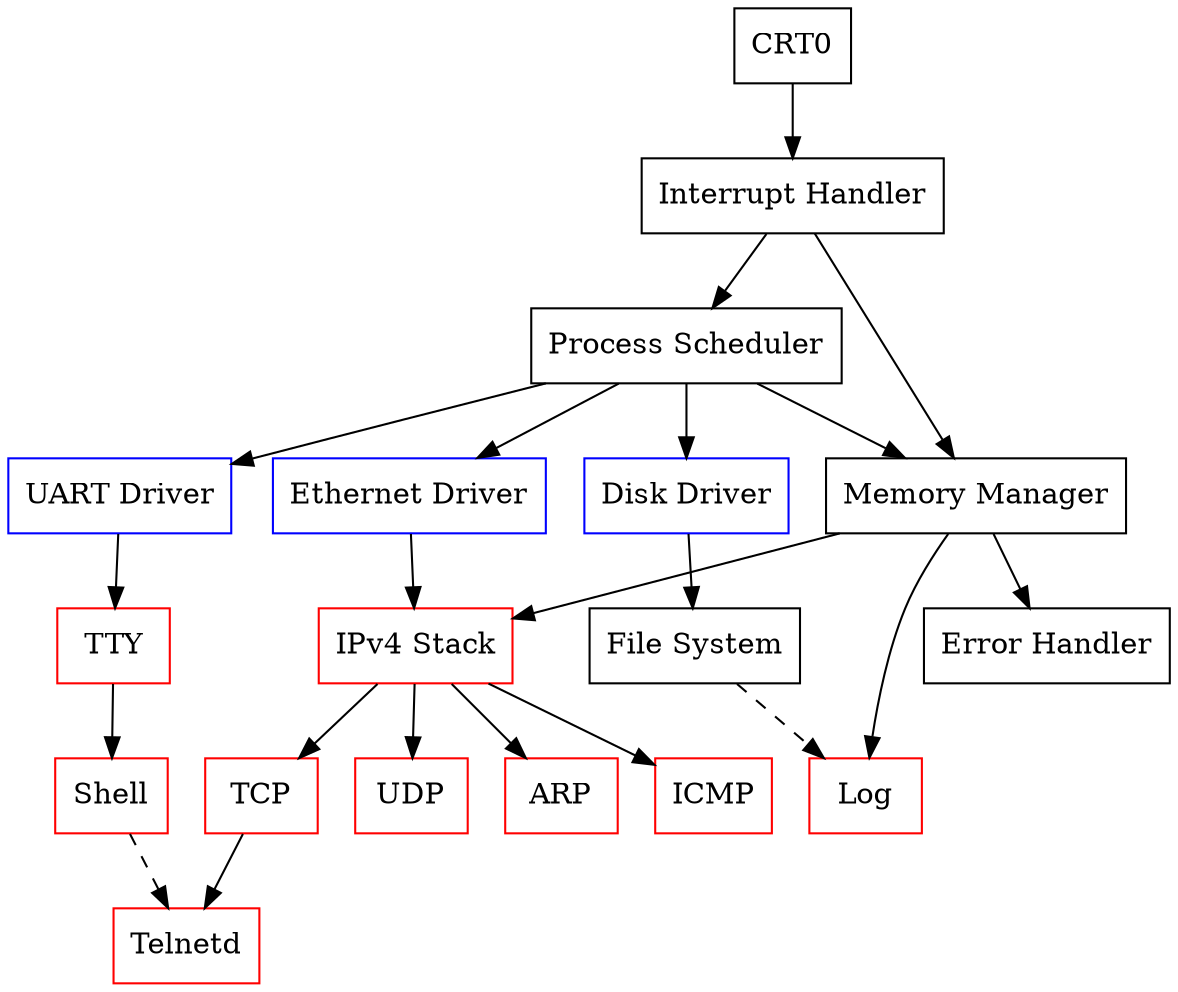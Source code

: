 // Main graph
digraph OS
{
// Global settings
node[shape=box]

// Nodes
crt0[label="CRT0"]
inth[label="Interrupt Handler"]
procsh[label="Process Scheduler"]
diskd[label="Disk Driver",color=blue]
uartd[label="UART Driver",color=blue]
ethd[label="Ethernet Driver",color=blue]
mm[label="Memory Manager"]
fs[label="File System"]
tty[label="TTY",color=red]
shell[label="Shell",color=red]
ip[label="IPv4 Stack",color=red]
//ipv6[label="IPv6 Stack"]
tcp[label="TCP",color=red]
udp[label="UDP",color=red]
arp[label="ARP",color=red]
icmp[label="ICMP",color=red]
telnetd[label="Telnetd",color=red]
errorh[label="Error Handler"]
log[label="Log",color=red]

// Relations
crt0->inth->procsh
procsh->{diskd uartd ethd mm}
inth->mm
diskd->fs
uartd->tty->shell
{mm ethd}->ip
ip->{tcp udp arp icmp}
tcp->telnetd
shell->telnetd [style=dashed]
mm->{errorh log}
fs->log [style=dashed]
}
